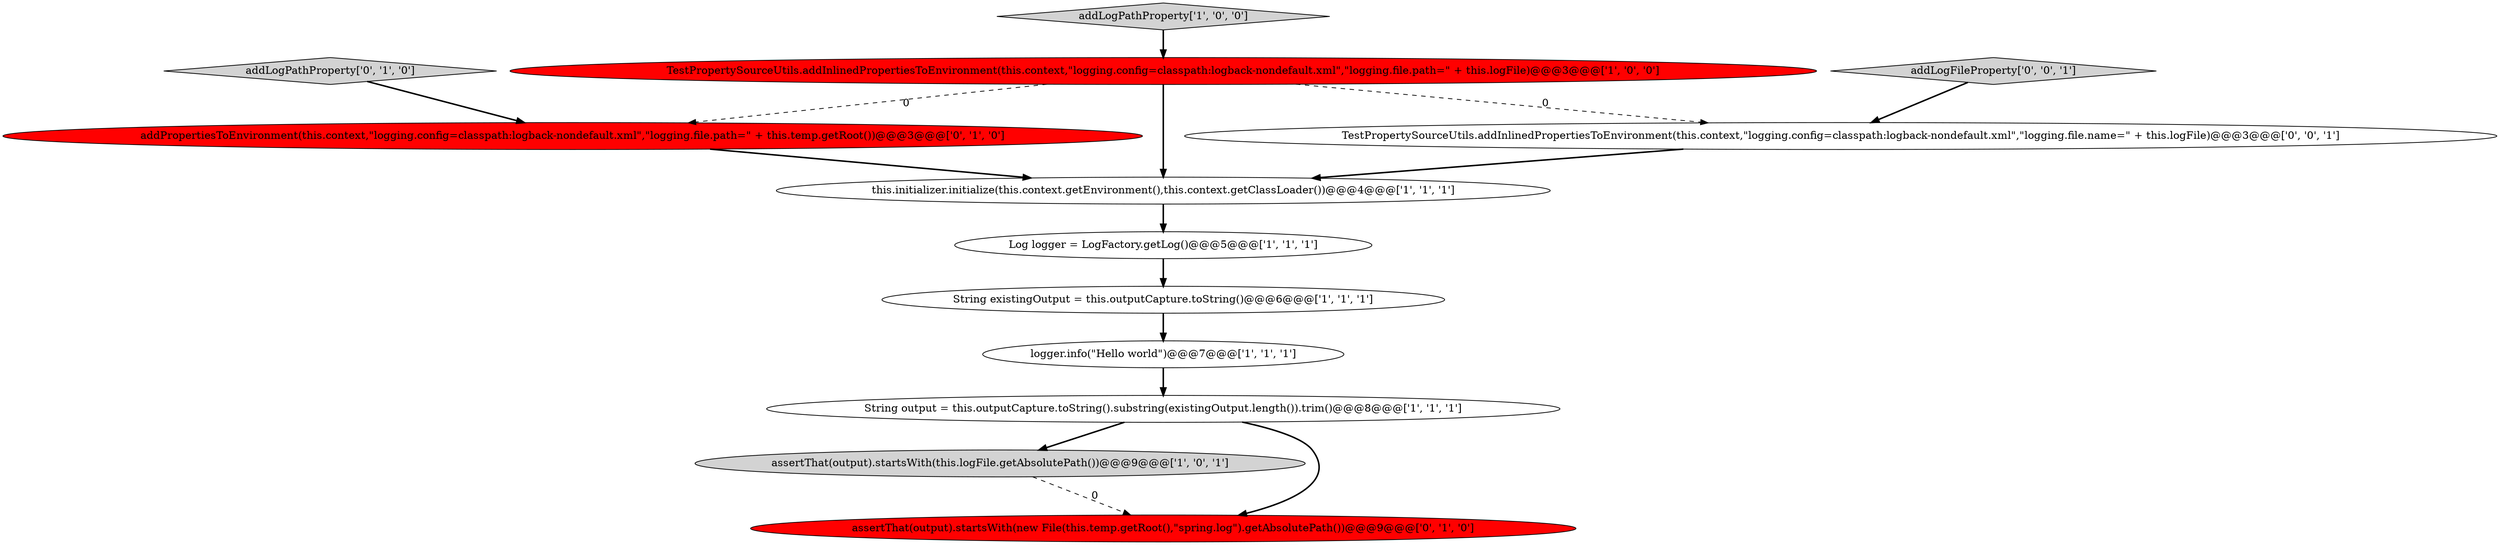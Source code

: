 digraph {
1 [style = filled, label = "String existingOutput = this.outputCapture.toString()@@@6@@@['1', '1', '1']", fillcolor = white, shape = ellipse image = "AAA0AAABBB1BBB"];
0 [style = filled, label = "TestPropertySourceUtils.addInlinedPropertiesToEnvironment(this.context,\"logging.config=classpath:logback-nondefault.xml\",\"logging.file.path=\" + this.logFile)@@@3@@@['1', '0', '0']", fillcolor = red, shape = ellipse image = "AAA1AAABBB1BBB"];
6 [style = filled, label = "String output = this.outputCapture.toString().substring(existingOutput.length()).trim()@@@8@@@['1', '1', '1']", fillcolor = white, shape = ellipse image = "AAA0AAABBB1BBB"];
7 [style = filled, label = "addLogPathProperty['1', '0', '0']", fillcolor = lightgray, shape = diamond image = "AAA0AAABBB1BBB"];
9 [style = filled, label = "addPropertiesToEnvironment(this.context,\"logging.config=classpath:logback-nondefault.xml\",\"logging.file.path=\" + this.temp.getRoot())@@@3@@@['0', '1', '0']", fillcolor = red, shape = ellipse image = "AAA1AAABBB2BBB"];
3 [style = filled, label = "logger.info(\"Hello world\")@@@7@@@['1', '1', '1']", fillcolor = white, shape = ellipse image = "AAA0AAABBB1BBB"];
5 [style = filled, label = "assertThat(output).startsWith(this.logFile.getAbsolutePath())@@@9@@@['1', '0', '1']", fillcolor = lightgray, shape = ellipse image = "AAA0AAABBB1BBB"];
4 [style = filled, label = "this.initializer.initialize(this.context.getEnvironment(),this.context.getClassLoader())@@@4@@@['1', '1', '1']", fillcolor = white, shape = ellipse image = "AAA0AAABBB1BBB"];
11 [style = filled, label = "addLogFileProperty['0', '0', '1']", fillcolor = lightgray, shape = diamond image = "AAA0AAABBB3BBB"];
10 [style = filled, label = "assertThat(output).startsWith(new File(this.temp.getRoot(),\"spring.log\").getAbsolutePath())@@@9@@@['0', '1', '0']", fillcolor = red, shape = ellipse image = "AAA1AAABBB2BBB"];
2 [style = filled, label = "Log logger = LogFactory.getLog()@@@5@@@['1', '1', '1']", fillcolor = white, shape = ellipse image = "AAA0AAABBB1BBB"];
12 [style = filled, label = "TestPropertySourceUtils.addInlinedPropertiesToEnvironment(this.context,\"logging.config=classpath:logback-nondefault.xml\",\"logging.file.name=\" + this.logFile)@@@3@@@['0', '0', '1']", fillcolor = white, shape = ellipse image = "AAA0AAABBB3BBB"];
8 [style = filled, label = "addLogPathProperty['0', '1', '0']", fillcolor = lightgray, shape = diamond image = "AAA0AAABBB2BBB"];
1->3 [style = bold, label=""];
3->6 [style = bold, label=""];
6->5 [style = bold, label=""];
7->0 [style = bold, label=""];
11->12 [style = bold, label=""];
4->2 [style = bold, label=""];
0->9 [style = dashed, label="0"];
0->12 [style = dashed, label="0"];
12->4 [style = bold, label=""];
5->10 [style = dashed, label="0"];
0->4 [style = bold, label=""];
2->1 [style = bold, label=""];
6->10 [style = bold, label=""];
9->4 [style = bold, label=""];
8->9 [style = bold, label=""];
}
